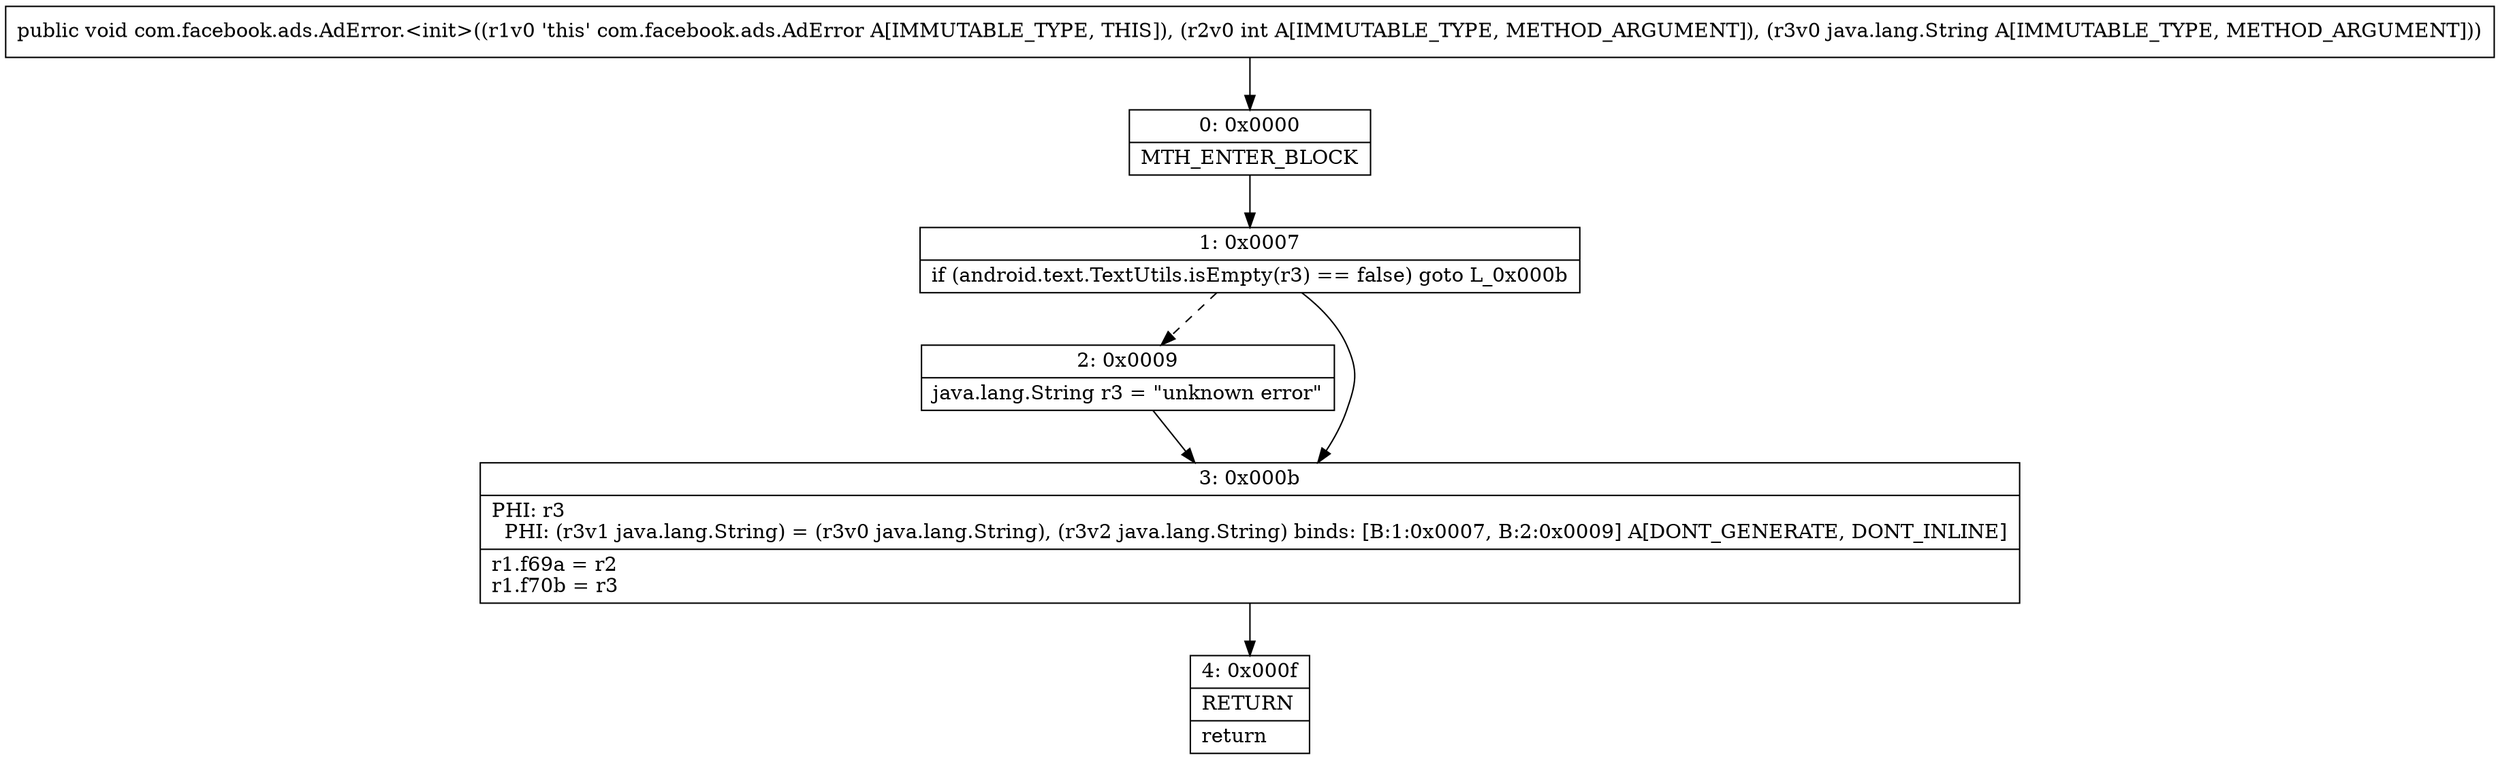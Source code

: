 digraph "CFG forcom.facebook.ads.AdError.\<init\>(ILjava\/lang\/String;)V" {
Node_0 [shape=record,label="{0\:\ 0x0000|MTH_ENTER_BLOCK\l}"];
Node_1 [shape=record,label="{1\:\ 0x0007|if (android.text.TextUtils.isEmpty(r3) == false) goto L_0x000b\l}"];
Node_2 [shape=record,label="{2\:\ 0x0009|java.lang.String r3 = \"unknown error\"\l}"];
Node_3 [shape=record,label="{3\:\ 0x000b|PHI: r3 \l  PHI: (r3v1 java.lang.String) = (r3v0 java.lang.String), (r3v2 java.lang.String) binds: [B:1:0x0007, B:2:0x0009] A[DONT_GENERATE, DONT_INLINE]\l|r1.f69a = r2\lr1.f70b = r3\l}"];
Node_4 [shape=record,label="{4\:\ 0x000f|RETURN\l|return\l}"];
MethodNode[shape=record,label="{public void com.facebook.ads.AdError.\<init\>((r1v0 'this' com.facebook.ads.AdError A[IMMUTABLE_TYPE, THIS]), (r2v0 int A[IMMUTABLE_TYPE, METHOD_ARGUMENT]), (r3v0 java.lang.String A[IMMUTABLE_TYPE, METHOD_ARGUMENT])) }"];
MethodNode -> Node_0;
Node_0 -> Node_1;
Node_1 -> Node_2[style=dashed];
Node_1 -> Node_3;
Node_2 -> Node_3;
Node_3 -> Node_4;
}

